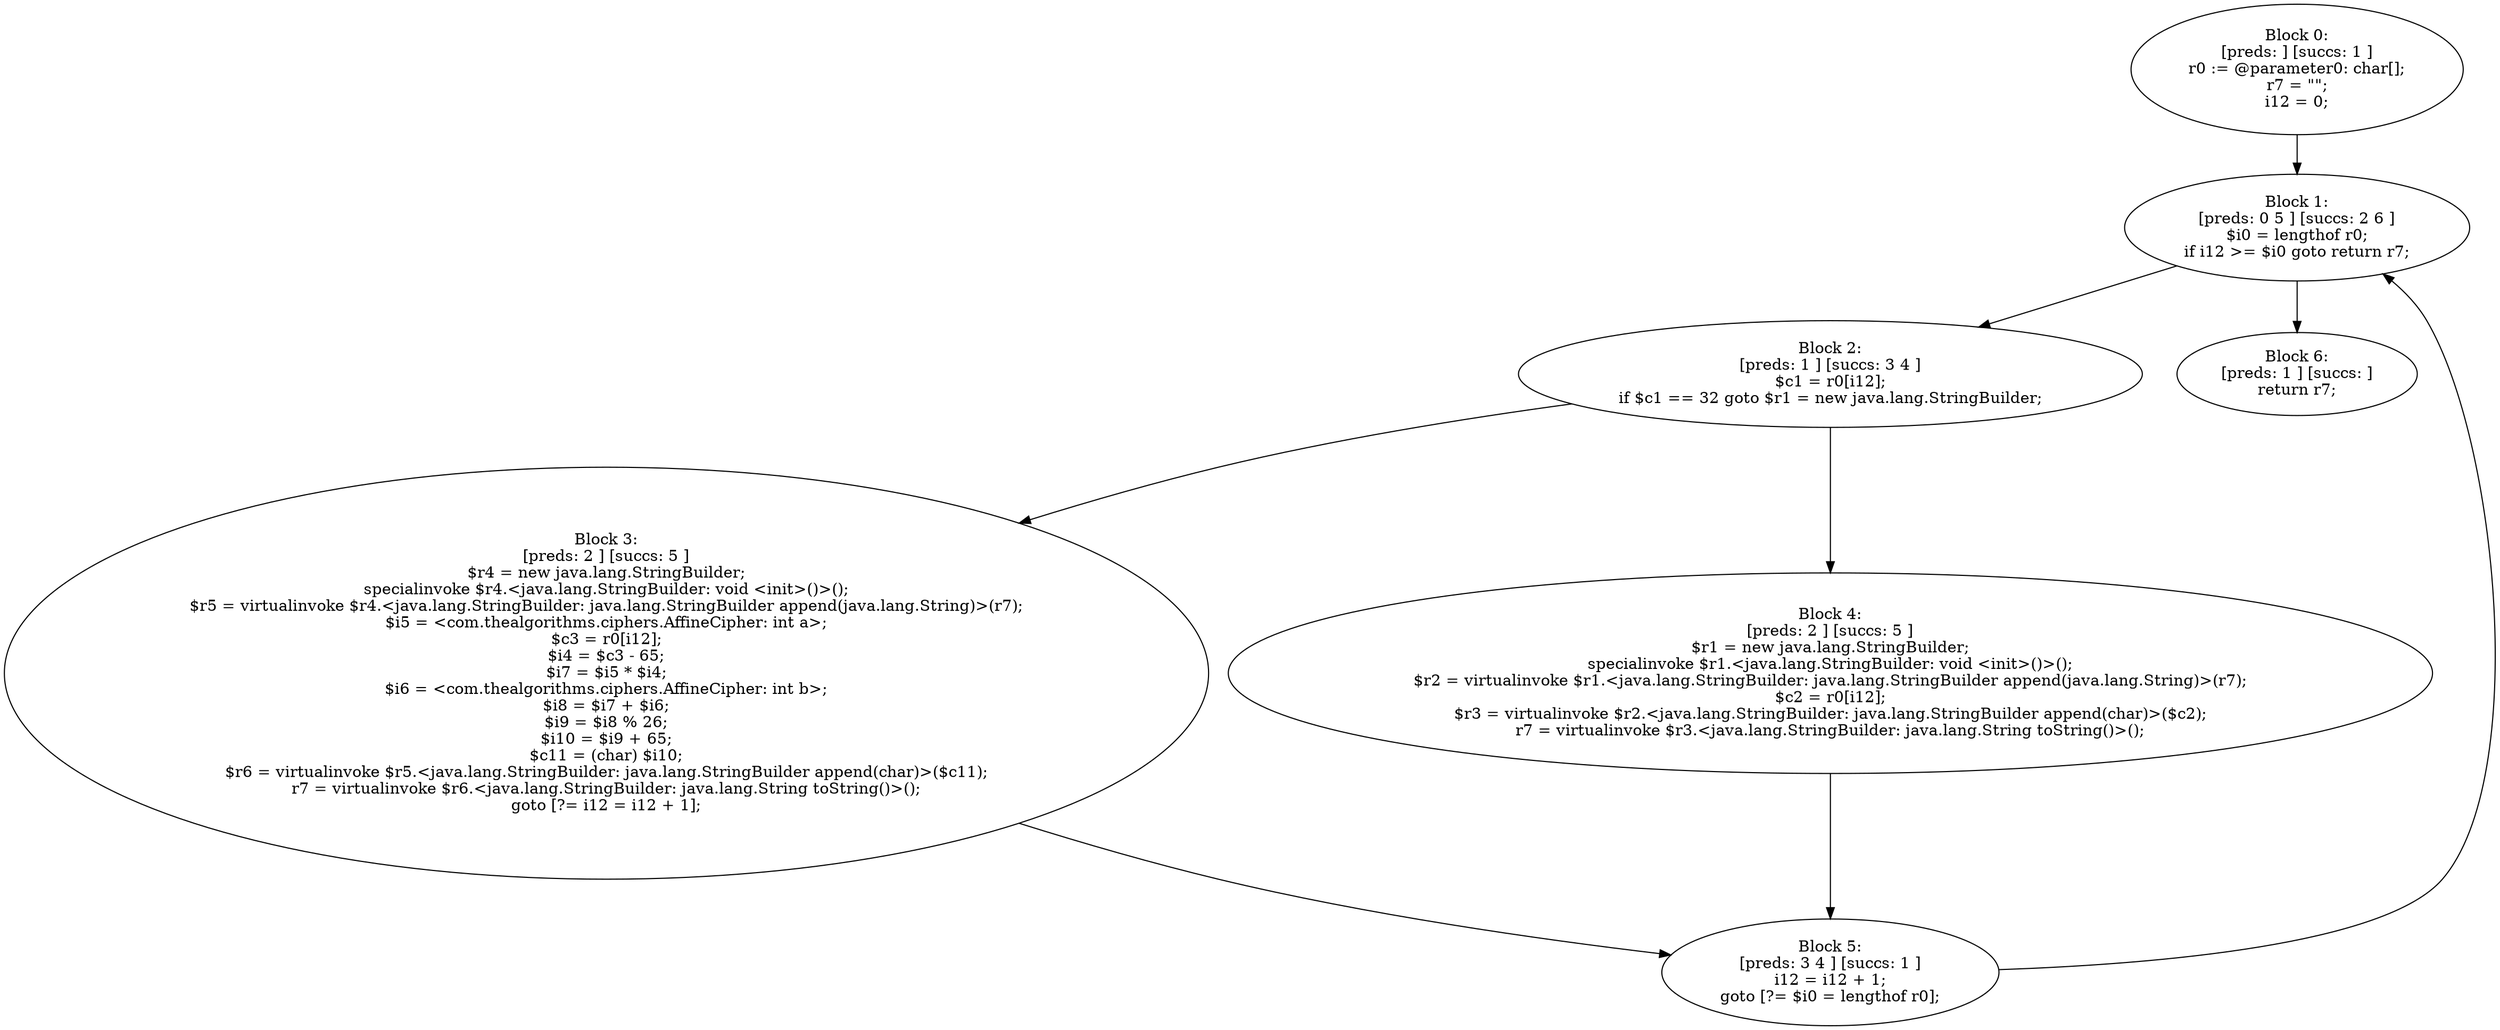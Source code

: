 digraph "unitGraph" {
    "Block 0:
[preds: ] [succs: 1 ]
r0 := @parameter0: char[];
r7 = \"\";
i12 = 0;
"
    "Block 1:
[preds: 0 5 ] [succs: 2 6 ]
$i0 = lengthof r0;
if i12 >= $i0 goto return r7;
"
    "Block 2:
[preds: 1 ] [succs: 3 4 ]
$c1 = r0[i12];
if $c1 == 32 goto $r1 = new java.lang.StringBuilder;
"
    "Block 3:
[preds: 2 ] [succs: 5 ]
$r4 = new java.lang.StringBuilder;
specialinvoke $r4.<java.lang.StringBuilder: void <init>()>();
$r5 = virtualinvoke $r4.<java.lang.StringBuilder: java.lang.StringBuilder append(java.lang.String)>(r7);
$i5 = <com.thealgorithms.ciphers.AffineCipher: int a>;
$c3 = r0[i12];
$i4 = $c3 - 65;
$i7 = $i5 * $i4;
$i6 = <com.thealgorithms.ciphers.AffineCipher: int b>;
$i8 = $i7 + $i6;
$i9 = $i8 % 26;
$i10 = $i9 + 65;
$c11 = (char) $i10;
$r6 = virtualinvoke $r5.<java.lang.StringBuilder: java.lang.StringBuilder append(char)>($c11);
r7 = virtualinvoke $r6.<java.lang.StringBuilder: java.lang.String toString()>();
goto [?= i12 = i12 + 1];
"
    "Block 4:
[preds: 2 ] [succs: 5 ]
$r1 = new java.lang.StringBuilder;
specialinvoke $r1.<java.lang.StringBuilder: void <init>()>();
$r2 = virtualinvoke $r1.<java.lang.StringBuilder: java.lang.StringBuilder append(java.lang.String)>(r7);
$c2 = r0[i12];
$r3 = virtualinvoke $r2.<java.lang.StringBuilder: java.lang.StringBuilder append(char)>($c2);
r7 = virtualinvoke $r3.<java.lang.StringBuilder: java.lang.String toString()>();
"
    "Block 5:
[preds: 3 4 ] [succs: 1 ]
i12 = i12 + 1;
goto [?= $i0 = lengthof r0];
"
    "Block 6:
[preds: 1 ] [succs: ]
return r7;
"
    "Block 0:
[preds: ] [succs: 1 ]
r0 := @parameter0: char[];
r7 = \"\";
i12 = 0;
"->"Block 1:
[preds: 0 5 ] [succs: 2 6 ]
$i0 = lengthof r0;
if i12 >= $i0 goto return r7;
";
    "Block 1:
[preds: 0 5 ] [succs: 2 6 ]
$i0 = lengthof r0;
if i12 >= $i0 goto return r7;
"->"Block 2:
[preds: 1 ] [succs: 3 4 ]
$c1 = r0[i12];
if $c1 == 32 goto $r1 = new java.lang.StringBuilder;
";
    "Block 1:
[preds: 0 5 ] [succs: 2 6 ]
$i0 = lengthof r0;
if i12 >= $i0 goto return r7;
"->"Block 6:
[preds: 1 ] [succs: ]
return r7;
";
    "Block 2:
[preds: 1 ] [succs: 3 4 ]
$c1 = r0[i12];
if $c1 == 32 goto $r1 = new java.lang.StringBuilder;
"->"Block 3:
[preds: 2 ] [succs: 5 ]
$r4 = new java.lang.StringBuilder;
specialinvoke $r4.<java.lang.StringBuilder: void <init>()>();
$r5 = virtualinvoke $r4.<java.lang.StringBuilder: java.lang.StringBuilder append(java.lang.String)>(r7);
$i5 = <com.thealgorithms.ciphers.AffineCipher: int a>;
$c3 = r0[i12];
$i4 = $c3 - 65;
$i7 = $i5 * $i4;
$i6 = <com.thealgorithms.ciphers.AffineCipher: int b>;
$i8 = $i7 + $i6;
$i9 = $i8 % 26;
$i10 = $i9 + 65;
$c11 = (char) $i10;
$r6 = virtualinvoke $r5.<java.lang.StringBuilder: java.lang.StringBuilder append(char)>($c11);
r7 = virtualinvoke $r6.<java.lang.StringBuilder: java.lang.String toString()>();
goto [?= i12 = i12 + 1];
";
    "Block 2:
[preds: 1 ] [succs: 3 4 ]
$c1 = r0[i12];
if $c1 == 32 goto $r1 = new java.lang.StringBuilder;
"->"Block 4:
[preds: 2 ] [succs: 5 ]
$r1 = new java.lang.StringBuilder;
specialinvoke $r1.<java.lang.StringBuilder: void <init>()>();
$r2 = virtualinvoke $r1.<java.lang.StringBuilder: java.lang.StringBuilder append(java.lang.String)>(r7);
$c2 = r0[i12];
$r3 = virtualinvoke $r2.<java.lang.StringBuilder: java.lang.StringBuilder append(char)>($c2);
r7 = virtualinvoke $r3.<java.lang.StringBuilder: java.lang.String toString()>();
";
    "Block 3:
[preds: 2 ] [succs: 5 ]
$r4 = new java.lang.StringBuilder;
specialinvoke $r4.<java.lang.StringBuilder: void <init>()>();
$r5 = virtualinvoke $r4.<java.lang.StringBuilder: java.lang.StringBuilder append(java.lang.String)>(r7);
$i5 = <com.thealgorithms.ciphers.AffineCipher: int a>;
$c3 = r0[i12];
$i4 = $c3 - 65;
$i7 = $i5 * $i4;
$i6 = <com.thealgorithms.ciphers.AffineCipher: int b>;
$i8 = $i7 + $i6;
$i9 = $i8 % 26;
$i10 = $i9 + 65;
$c11 = (char) $i10;
$r6 = virtualinvoke $r5.<java.lang.StringBuilder: java.lang.StringBuilder append(char)>($c11);
r7 = virtualinvoke $r6.<java.lang.StringBuilder: java.lang.String toString()>();
goto [?= i12 = i12 + 1];
"->"Block 5:
[preds: 3 4 ] [succs: 1 ]
i12 = i12 + 1;
goto [?= $i0 = lengthof r0];
";
    "Block 4:
[preds: 2 ] [succs: 5 ]
$r1 = new java.lang.StringBuilder;
specialinvoke $r1.<java.lang.StringBuilder: void <init>()>();
$r2 = virtualinvoke $r1.<java.lang.StringBuilder: java.lang.StringBuilder append(java.lang.String)>(r7);
$c2 = r0[i12];
$r3 = virtualinvoke $r2.<java.lang.StringBuilder: java.lang.StringBuilder append(char)>($c2);
r7 = virtualinvoke $r3.<java.lang.StringBuilder: java.lang.String toString()>();
"->"Block 5:
[preds: 3 4 ] [succs: 1 ]
i12 = i12 + 1;
goto [?= $i0 = lengthof r0];
";
    "Block 5:
[preds: 3 4 ] [succs: 1 ]
i12 = i12 + 1;
goto [?= $i0 = lengthof r0];
"->"Block 1:
[preds: 0 5 ] [succs: 2 6 ]
$i0 = lengthof r0;
if i12 >= $i0 goto return r7;
";
}
